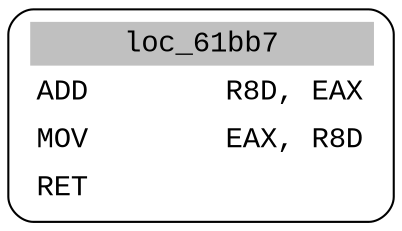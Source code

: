 digraph asm_graph {
1941 [
shape="Mrecord" fontname="Courier New"label =<<table border="0" cellborder="0" cellpadding="3"><tr><td align="center" colspan="2" bgcolor="grey">loc_61bb7</td></tr><tr><td align="left">ADD        R8D, EAX</td></tr><tr><td align="left">MOV        EAX, R8D</td></tr><tr><td align="left">RET        </td></tr></table>> ];
}